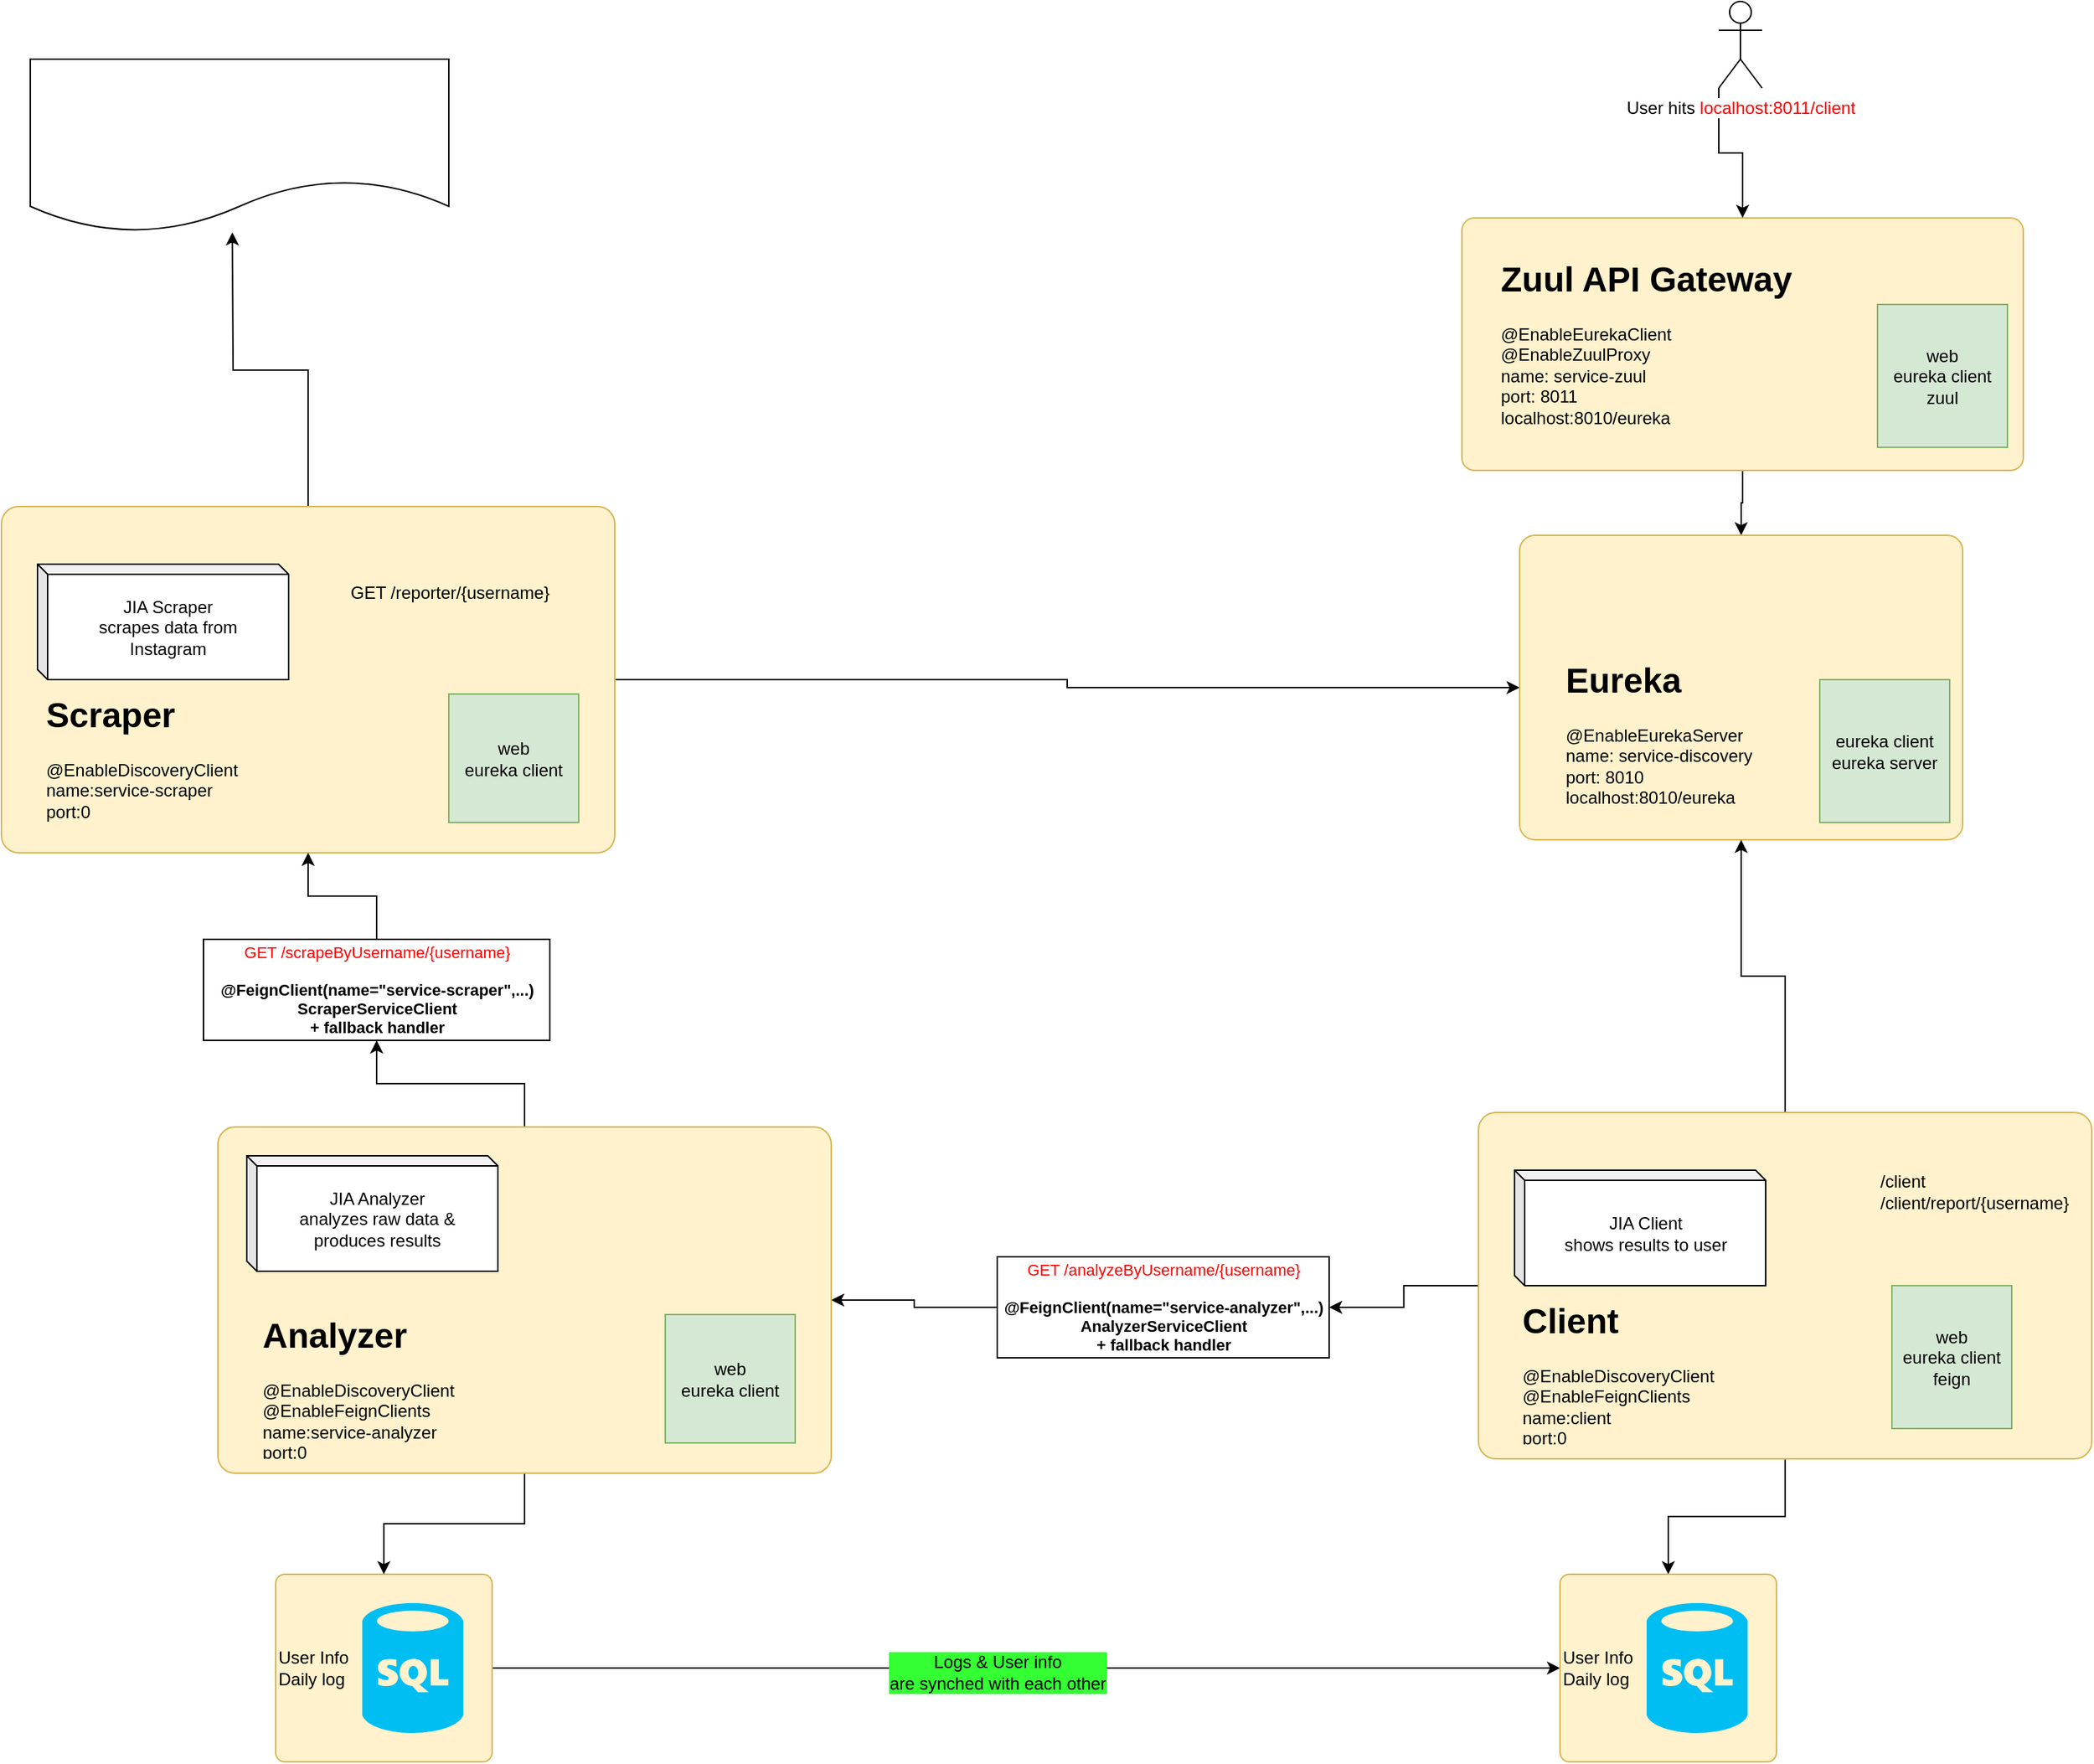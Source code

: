 <mxfile version="11.1.4" type="device"><diagram id="7d-I5bZ0yjLwIsjI1LX1" name="Page-1"><mxGraphModel dx="2410" dy="731" grid="1" gridSize="10" guides="0" tooltips="1" connect="1" arrows="1" fold="1" page="1" pageScale="1" pageWidth="827" pageHeight="1169" math="0" shadow="0"><root><mxCell id="0"/><mxCell id="1" parent="0"/><mxCell id="K3CgPm5w5bfYi1DwRrBg-4" style="edgeStyle=orthogonalEdgeStyle;rounded=0;orthogonalLoop=1;jettySize=auto;html=1;exitX=1;exitY=0.5;exitDx=0;exitDy=0;entryX=0;entryY=0.5;entryDx=0;entryDy=0;" edge="1" parent="1" source="RPeoNU8lWj_nTNKD2zA7-4" target="K3CgPm5w5bfYi1DwRrBg-1"><mxGeometry relative="1" as="geometry"/></mxCell><mxCell id="K3CgPm5w5bfYi1DwRrBg-5" value="Logs &amp;amp; User info&lt;br&gt;are synched with each other" style="text;html=1;resizable=0;points=[];align=center;verticalAlign=middle;labelBackgroundColor=#33FF33;" vertex="1" connectable="0" parent="K3CgPm5w5bfYi1DwRrBg-4"><mxGeometry x="-0.054" y="-3" relative="1" as="geometry"><mxPoint as="offset"/></mxGeometry></mxCell><mxCell id="RPeoNU8lWj_nTNKD2zA7-4" value="User Info&lt;br&gt;Daily log" style="rounded=1;whiteSpace=wrap;html=1;align=left;arcSize=5;fillColor=#fff2cc;strokeColor=#d6b656;" parent="1" vertex="1"><mxGeometry x="-560" y="1150" width="150" height="130" as="geometry"/></mxCell><mxCell id="UKL4iVXmiOI1EOGNjmN4-45" style="edgeStyle=orthogonalEdgeStyle;rounded=0;orthogonalLoop=1;jettySize=auto;html=1;exitX=0.5;exitY=1;exitDx=0;exitDy=0;" parent="1" source="UKL4iVXmiOI1EOGNjmN4-43" target="UKL4iVXmiOI1EOGNjmN4-17" edge="1"><mxGeometry relative="1" as="geometry"/></mxCell><mxCell id="UKL4iVXmiOI1EOGNjmN4-43" value="" style="rounded=1;whiteSpace=wrap;html=1;align=left;arcSize=5;fillColor=#fff2cc;strokeColor=#d6b656;" parent="1" vertex="1"><mxGeometry x="262" y="210" width="389" height="175" as="geometry"/></mxCell><mxCell id="UKL4iVXmiOI1EOGNjmN4-17" value="" style="rounded=1;whiteSpace=wrap;html=1;align=left;arcSize=5;fillColor=#fff2cc;strokeColor=#d6b656;" parent="1" vertex="1"><mxGeometry x="302" y="430" width="307" height="211" as="geometry"/></mxCell><mxCell id="F7W_MHdSxazrsSJon1yH-2" style="edgeStyle=orthogonalEdgeStyle;rounded=0;orthogonalLoop=1;jettySize=auto;html=1;exitX=0.5;exitY=0;exitDx=0;exitDy=0;" parent="1" source="UKL4iVXmiOI1EOGNjmN4-16" target="UKL4iVXmiOI1EOGNjmN4-17" edge="1"><mxGeometry relative="1" as="geometry"/></mxCell><mxCell id="UNCQ9Y8KXoloWTpKFMA0-3" style="edgeStyle=orthogonalEdgeStyle;rounded=0;orthogonalLoop=1;jettySize=auto;html=1;exitX=0;exitY=0.5;exitDx=0;exitDy=0;fontSize=11;" parent="1" source="UKL4iVXmiOI1EOGNjmN4-16" target="UNCQ9Y8KXoloWTpKFMA0-2" edge="1"><mxGeometry relative="1" as="geometry"/></mxCell><mxCell id="K3CgPm5w5bfYi1DwRrBg-3" style="edgeStyle=orthogonalEdgeStyle;rounded=0;orthogonalLoop=1;jettySize=auto;html=1;exitX=0.5;exitY=1;exitDx=0;exitDy=0;entryX=0.5;entryY=0;entryDx=0;entryDy=0;" edge="1" parent="1" source="UKL4iVXmiOI1EOGNjmN4-16" target="K3CgPm5w5bfYi1DwRrBg-1"><mxGeometry relative="1" as="geometry"/></mxCell><mxCell id="UKL4iVXmiOI1EOGNjmN4-16" value="" style="rounded=1;whiteSpace=wrap;html=1;align=left;arcSize=5;fillColor=#fff2cc;strokeColor=#d6b656;" parent="1" vertex="1"><mxGeometry x="273.5" y="830" width="425" height="240" as="geometry"/></mxCell><mxCell id="RPeoNU8lWj_nTNKD2zA7-9" style="edgeStyle=orthogonalEdgeStyle;rounded=0;orthogonalLoop=1;jettySize=auto;html=1;exitX=0;exitY=1;exitDx=0;exitDy=0;exitPerimeter=0;entryX=0.5;entryY=0;entryDx=0;entryDy=0;" parent="1" source="UKL4iVXmiOI1EOGNjmN4-1" target="UKL4iVXmiOI1EOGNjmN4-43" edge="1"><mxGeometry relative="1" as="geometry"/></mxCell><mxCell id="UKL4iVXmiOI1EOGNjmN4-1" value="User hits &lt;font color=&quot;#ff0000&quot;&gt;localhost:8011/client&lt;/font&gt;" style="shape=umlActor;verticalLabelPosition=bottom;labelBackgroundColor=#ffffff;verticalAlign=top;html=1;outlineConnect=0;" parent="1" vertex="1"><mxGeometry x="440" y="60" width="30" height="60" as="geometry"/></mxCell><mxCell id="UKL4iVXmiOI1EOGNjmN4-4" value="" style="shape=image;html=1;verticalAlign=top;verticalLabelPosition=bottom;labelBackgroundColor=#ffffff;imageAspect=0;aspect=fixed;image=https://cdn2.iconfinder.com/data/icons/whcompare-isometric-web-hosting-servers/50/fast-website-load-speed-128.png" parent="1" vertex="1"><mxGeometry x="330" y="440" width="77" height="77" as="geometry"/></mxCell><mxCell id="UKL4iVXmiOI1EOGNjmN4-9" value="&lt;h1&gt;&lt;span&gt;Eureka&lt;/span&gt;&lt;/h1&gt;@EnableEurekaServer&lt;br&gt;&lt;span&gt;name: service-discovery&lt;br&gt;&lt;/span&gt;&lt;span&gt;port: 8010&lt;/span&gt;&lt;span&gt;&lt;br&gt;&lt;/span&gt;&lt;div&gt;&lt;span style=&quot;font-size: 12px ; font-weight: 400&quot;&gt;localhost:8010/eureka&lt;/span&gt;&lt;/div&gt;" style="text;html=1;strokeColor=none;fillColor=none;spacing=5;spacingTop=-20;whiteSpace=wrap;overflow=hidden;rounded=0;" parent="1" vertex="1"><mxGeometry x="329" y="511" width="170" height="110" as="geometry"/></mxCell><mxCell id="UKL4iVXmiOI1EOGNjmN4-11" value="JIA Client&lt;br&gt;shows results to user" style="shape=cube;whiteSpace=wrap;html=1;boundedLbl=1;backgroundOutline=1;darkOpacity=0.05;darkOpacity2=0.1;size=7;" parent="1" vertex="1"><mxGeometry x="298.5" y="870" width="174" height="80" as="geometry"/></mxCell><mxCell id="UKL4iVXmiOI1EOGNjmN4-14" value="&lt;h1&gt;Client&lt;/h1&gt;&lt;p&gt;@EnableDiscoveryClient&lt;br&gt;@EnableFeignClients&lt;br&gt;&lt;span&gt;name:client&lt;br&gt;&lt;/span&gt;&lt;span&gt;port:0&lt;/span&gt;&lt;/p&gt;" style="text;html=1;strokeColor=none;fillColor=none;spacing=5;spacingTop=-20;whiteSpace=wrap;overflow=hidden;rounded=0;" parent="1" vertex="1"><mxGeometry x="299" y="955" width="190" height="105" as="geometry"/></mxCell><mxCell id="UKL4iVXmiOI1EOGNjmN4-15" value="/client&lt;br&gt;/client/report/{username}" style="text;html=1;strokeColor=none;fillColor=none;align=left;verticalAlign=middle;whiteSpace=wrap;rounded=0;" parent="1" vertex="1"><mxGeometry x="550" y="850" width="130" height="70" as="geometry"/></mxCell><mxCell id="UKL4iVXmiOI1EOGNjmN4-41" value="&lt;h1&gt;&lt;span&gt;Zuul API Gateway&lt;/span&gt;&lt;/h1&gt;@EnableEurekaClient&lt;br&gt;@EnableZuulProxy&lt;br&gt;&lt;span&gt;name: service-zuul&lt;br&gt;&lt;/span&gt;&lt;span&gt;port: 8011&lt;/span&gt;&lt;span&gt;&lt;br&gt;&lt;/span&gt;&lt;div&gt;&lt;span style=&quot;font-size: 12px ; font-weight: 400&quot;&gt;localhost:8010/eureka&lt;/span&gt;&lt;/div&gt;" style="text;html=1;strokeColor=none;fillColor=none;spacing=5;spacingTop=-20;whiteSpace=wrap;overflow=hidden;rounded=0;" parent="1" vertex="1"><mxGeometry x="284" y="233" width="227" height="122" as="geometry"/></mxCell><mxCell id="5V1dZJWS9vDTCz_fxMbd-17" value="web&lt;br&gt;eureka client&lt;br&gt;feign" style="rounded=0;whiteSpace=wrap;html=1;fontSize=12;align=center;fillColor=#d5e8d4;strokeColor=#82b366;" parent="1" vertex="1"><mxGeometry x="560" y="950" width="83" height="99" as="geometry"/></mxCell><mxCell id="F7W_MHdSxazrsSJon1yH-3" value="web&lt;br&gt;eureka client&lt;br&gt;zuul" style="rounded=0;whiteSpace=wrap;html=1;fontSize=12;align=center;fillColor=#d5e8d4;strokeColor=#82b366;" parent="1" vertex="1"><mxGeometry x="550" y="270" width="90" height="99" as="geometry"/></mxCell><mxCell id="F7W_MHdSxazrsSJon1yH-4" value="eureka client&lt;br&gt;eureka server" style="rounded=0;whiteSpace=wrap;html=1;fontSize=12;align=center;fillColor=#d5e8d4;strokeColor=#82b366;" parent="1" vertex="1"><mxGeometry x="510" y="530" width="90" height="99" as="geometry"/></mxCell><mxCell id="D-QeMX8PgXL-t9hzM0GB-1" style="edgeStyle=orthogonalEdgeStyle;rounded=0;orthogonalLoop=1;jettySize=auto;html=1;exitX=1;exitY=0.5;exitDx=0;exitDy=0;entryX=0;entryY=0.5;entryDx=0;entryDy=0;" parent="1" source="F7W_MHdSxazrsSJon1yH-5" target="UKL4iVXmiOI1EOGNjmN4-17" edge="1"><mxGeometry relative="1" as="geometry"/></mxCell><mxCell id="D-QeMX8PgXL-t9hzM0GB-10" style="edgeStyle=orthogonalEdgeStyle;rounded=0;orthogonalLoop=1;jettySize=auto;html=1;exitX=0.5;exitY=0;exitDx=0;exitDy=0;" parent="1" source="F7W_MHdSxazrsSJon1yH-5" edge="1"><mxGeometry relative="1" as="geometry"><mxPoint x="-590" y="220" as="targetPoint"/></mxGeometry></mxCell><mxCell id="F7W_MHdSxazrsSJon1yH-5" value="" style="rounded=1;whiteSpace=wrap;html=1;align=left;arcSize=5;fillColor=#fff2cc;strokeColor=#d6b656;" parent="1" vertex="1"><mxGeometry x="-750" y="410" width="425" height="240" as="geometry"/></mxCell><mxCell id="F7W_MHdSxazrsSJon1yH-6" value="JIA Scraper&lt;br&gt;scrapes data from&lt;br&gt;Instagram" style="shape=cube;whiteSpace=wrap;html=1;boundedLbl=1;backgroundOutline=1;darkOpacity=0.05;darkOpacity2=0.1;size=7;" parent="1" vertex="1"><mxGeometry x="-725" y="450" width="174" height="80" as="geometry"/></mxCell><mxCell id="F7W_MHdSxazrsSJon1yH-7" value="&lt;h1&gt;Scraper&lt;/h1&gt;&lt;p&gt;@EnableDiscoveryClient&lt;br&gt;&lt;span&gt;name:service-scraper&lt;br&gt;&lt;/span&gt;&lt;span&gt;port:0&lt;/span&gt;&lt;/p&gt;" style="text;html=1;strokeColor=none;fillColor=none;spacing=5;spacingTop=-20;whiteSpace=wrap;overflow=hidden;rounded=0;" parent="1" vertex="1"><mxGeometry x="-724.5" y="535" width="190" height="105" as="geometry"/></mxCell><mxCell id="F7W_MHdSxazrsSJon1yH-8" value="GET /reporter/{username}" style="text;html=1;strokeColor=none;fillColor=none;align=left;verticalAlign=middle;whiteSpace=wrap;rounded=0;" parent="1" vertex="1"><mxGeometry x="-510" y="450" width="160" height="40" as="geometry"/></mxCell><mxCell id="F7W_MHdSxazrsSJon1yH-9" value="web&lt;br&gt;eureka client" style="rounded=0;whiteSpace=wrap;html=1;fontSize=12;align=center;fillColor=#d5e8d4;strokeColor=#82b366;" parent="1" vertex="1"><mxGeometry x="-440" y="540" width="90" height="89" as="geometry"/></mxCell><mxCell id="F7W_MHdSxazrsSJon1yH-10" value="" style="shape=image;html=1;verticalAlign=top;verticalLabelPosition=bottom;labelBackgroundColor=#ffffff;imageAspect=0;aspect=fixed;image=https://cdn0.iconfinder.com/data/icons/file-type-19/512/file__html__web_-128.png" parent="1" vertex="1"><mxGeometry x="430" y="880" width="40" height="40" as="geometry"/></mxCell><mxCell id="D-QeMX8PgXL-t9hzM0GB-11" style="edgeStyle=orthogonalEdgeStyle;rounded=0;orthogonalLoop=1;jettySize=auto;html=1;exitX=0;exitY=0.5;exitDx=0;exitDy=0;entryX=1;entryY=0.5;entryDx=0;entryDy=0;" parent="1" source="UNCQ9Y8KXoloWTpKFMA0-2" target="D-QeMX8PgXL-t9hzM0GB-2" edge="1"><mxGeometry relative="1" as="geometry"/></mxCell><mxCell id="UNCQ9Y8KXoloWTpKFMA0-2" value="&lt;span&gt;&lt;font color=&quot;#ff0000&quot;&gt;GET /analyzeByUsername/{username}&lt;br&gt;&lt;br&gt;&lt;/font&gt;&lt;/span&gt;&lt;b&gt;@FeignClient(name=&quot;service-analyzer&quot;,...)&lt;/b&gt;&lt;br&gt;&lt;b&gt;AnalyzerServiceClient&lt;/b&gt;&lt;b style=&quot;font-size: 11px&quot;&gt;&lt;br&gt;+ fallback handler&lt;/b&gt;" style="html=1;align=center;fontSize=11;" parent="1" vertex="1"><mxGeometry x="-60" y="930" width="230" height="70" as="geometry"/></mxCell><mxCell id="RPeoNU8lWj_nTNKD2zA7-1" value="" style="verticalLabelPosition=bottom;html=1;verticalAlign=top;align=center;strokeColor=none;fillColor=#00BEF2;shape=mxgraph.azure.sql_database;" parent="1" vertex="1"><mxGeometry x="-500" y="1170" width="70" height="90" as="geometry"/></mxCell><mxCell id="D-QeMX8PgXL-t9hzM0GB-14" style="edgeStyle=orthogonalEdgeStyle;rounded=0;orthogonalLoop=1;jettySize=auto;html=1;exitX=0.5;exitY=0;exitDx=0;exitDy=0;entryX=0.5;entryY=1;entryDx=0;entryDy=0;" parent="1" source="D-QeMX8PgXL-t9hzM0GB-2" target="D-QeMX8PgXL-t9hzM0GB-13" edge="1"><mxGeometry relative="1" as="geometry"/></mxCell><mxCell id="D-QeMX8PgXL-t9hzM0GB-16" style="edgeStyle=orthogonalEdgeStyle;rounded=0;orthogonalLoop=1;jettySize=auto;html=1;exitX=0.5;exitY=1;exitDx=0;exitDy=0;" parent="1" source="D-QeMX8PgXL-t9hzM0GB-2" target="RPeoNU8lWj_nTNKD2zA7-4" edge="1"><mxGeometry relative="1" as="geometry"/></mxCell><mxCell id="D-QeMX8PgXL-t9hzM0GB-2" value="" style="rounded=1;whiteSpace=wrap;html=1;align=left;arcSize=5;fillColor=#fff2cc;strokeColor=#d6b656;" parent="1" vertex="1"><mxGeometry x="-600" y="840" width="425" height="240" as="geometry"/></mxCell><mxCell id="D-QeMX8PgXL-t9hzM0GB-3" value="JIA Analyzer&lt;br&gt;analyzes raw data &amp;amp;&lt;br&gt;produces results" style="shape=cube;whiteSpace=wrap;html=1;boundedLbl=1;backgroundOutline=1;darkOpacity=0.05;darkOpacity2=0.1;size=7;" parent="1" vertex="1"><mxGeometry x="-580" y="860" width="174" height="80" as="geometry"/></mxCell><mxCell id="D-QeMX8PgXL-t9hzM0GB-4" value="&lt;h1&gt;Analyzer&lt;/h1&gt;&lt;p&gt;@EnableDiscoveryClient&lt;br&gt;&lt;span&gt;@EnableFeignClients&lt;br&gt;&lt;/span&gt;&lt;span&gt;name:service-analyzer&lt;br&gt;&lt;/span&gt;&lt;span&gt;port:0&lt;/span&gt;&lt;/p&gt;" style="text;html=1;strokeColor=none;fillColor=none;spacing=5;spacingTop=-20;whiteSpace=wrap;overflow=hidden;rounded=0;" parent="1" vertex="1"><mxGeometry x="-574.5" y="965" width="190" height="105" as="geometry"/></mxCell><mxCell id="D-QeMX8PgXL-t9hzM0GB-6" value="web&lt;br&gt;eureka client" style="rounded=0;whiteSpace=wrap;html=1;fontSize=12;align=center;fillColor=#d5e8d4;strokeColor=#82b366;" parent="1" vertex="1"><mxGeometry x="-290" y="970" width="90" height="89" as="geometry"/></mxCell><mxCell id="D-QeMX8PgXL-t9hzM0GB-7" value="" style="shape=document;whiteSpace=wrap;html=1;boundedLbl=1;" parent="1" vertex="1"><mxGeometry x="-730" y="100" width="290" height="120" as="geometry"/></mxCell><mxCell id="D-QeMX8PgXL-t9hzM0GB-8" value="" style="shape=image;html=1;verticalAlign=top;verticalLabelPosition=bottom;labelBackgroundColor=#ffffff;imageAspect=0;aspect=fixed;image=https://cdn2.iconfinder.com/data/icons/social-icons-33/128/Instagram-128.png" parent="1" vertex="1"><mxGeometry x="-710" y="120" width="60" height="60" as="geometry"/></mxCell><mxCell id="D-QeMX8PgXL-t9hzM0GB-15" style="edgeStyle=orthogonalEdgeStyle;rounded=0;orthogonalLoop=1;jettySize=auto;html=1;exitX=0.5;exitY=0;exitDx=0;exitDy=0;entryX=0.5;entryY=1;entryDx=0;entryDy=0;" parent="1" source="D-QeMX8PgXL-t9hzM0GB-13" target="F7W_MHdSxazrsSJon1yH-5" edge="1"><mxGeometry relative="1" as="geometry"/></mxCell><mxCell id="D-QeMX8PgXL-t9hzM0GB-13" value="&lt;span&gt;&lt;font color=&quot;#ff0000&quot;&gt;GET /scrape&lt;/font&gt;&lt;/span&gt;&lt;span style=&quot;color: rgb(255 , 0 , 0)&quot;&gt;ByUsername&lt;/span&gt;&lt;span&gt;&lt;font color=&quot;#ff0000&quot;&gt;/{username}&lt;br&gt;&lt;br&gt;&lt;/font&gt;&lt;/span&gt;&lt;b&gt;@FeignClient(name=&quot;service-scraper&quot;,...)&lt;/b&gt;&lt;br&gt;&lt;b&gt;ScraperServiceClient&lt;/b&gt;&lt;b style=&quot;font-size: 11px&quot;&gt;&lt;br&gt;+ fallback handler&lt;/b&gt;" style="html=1;align=center;fontSize=11;" parent="1" vertex="1"><mxGeometry x="-610" y="710" width="240" height="70" as="geometry"/></mxCell><mxCell id="K3CgPm5w5bfYi1DwRrBg-1" value="User Info&lt;br&gt;Daily log" style="rounded=1;whiteSpace=wrap;html=1;align=left;arcSize=5;fillColor=#fff2cc;strokeColor=#d6b656;" vertex="1" parent="1"><mxGeometry x="330" y="1150" width="150" height="130" as="geometry"/></mxCell><mxCell id="K3CgPm5w5bfYi1DwRrBg-2" value="" style="verticalLabelPosition=bottom;html=1;verticalAlign=top;align=center;strokeColor=none;fillColor=#00BEF2;shape=mxgraph.azure.sql_database;" vertex="1" parent="1"><mxGeometry x="390" y="1170" width="70" height="90" as="geometry"/></mxCell></root></mxGraphModel></diagram></mxfile>